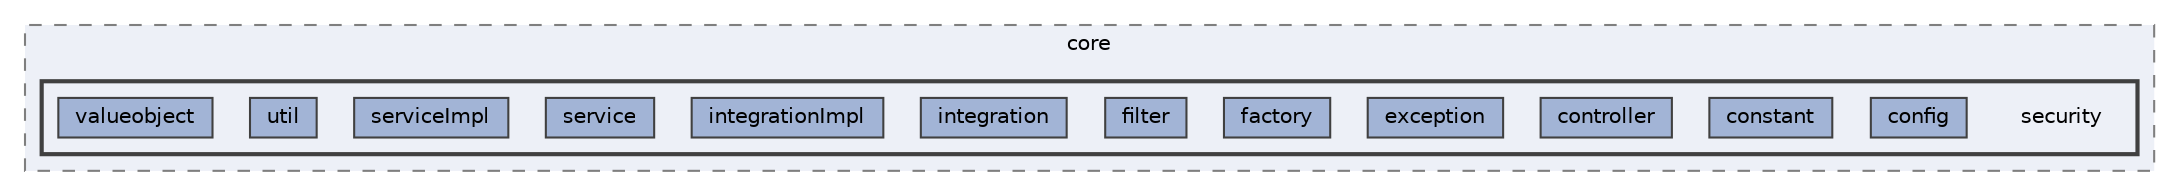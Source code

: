 digraph "repository/core/src/main/java/com/sterlite/cal/core/security"
{
 // LATEX_PDF_SIZE
  bgcolor="transparent";
  edge [fontname=Helvetica,fontsize=10,labelfontname=Helvetica,labelfontsize=10];
  node [fontname=Helvetica,fontsize=10,shape=box,height=0.2,width=0.4];
  compound=true
  subgraph clusterdir_19a50f283f24be7becf142e5daea9b99 {
    graph [ bgcolor="#edf0f7", pencolor="grey50", label="core", fontname=Helvetica,fontsize=10 style="filled,dashed", URL="dir_19a50f283f24be7becf142e5daea9b99.html",tooltip=""]
  subgraph clusterdir_3b01dbe0bbea3c1271b75badbceba1fe {
    graph [ bgcolor="#edf0f7", pencolor="grey25", label="", fontname=Helvetica,fontsize=10 style="filled,bold", URL="dir_3b01dbe0bbea3c1271b75badbceba1fe.html",tooltip=""]
    dir_3b01dbe0bbea3c1271b75badbceba1fe [shape=plaintext, label="security"];
  dir_584b7fc577f93afcd8c500dca4388f2b [label="config", fillcolor="#a2b4d6", color="grey25", style="filled", URL="dir_584b7fc577f93afcd8c500dca4388f2b.html",tooltip=""];
  dir_acc33fe1992e3076b932b90e2f545b3b [label="constant", fillcolor="#a2b4d6", color="grey25", style="filled", URL="dir_acc33fe1992e3076b932b90e2f545b3b.html",tooltip=""];
  dir_c845a1b1eba4a74f607300a550524049 [label="controller", fillcolor="#a2b4d6", color="grey25", style="filled", URL="dir_c845a1b1eba4a74f607300a550524049.html",tooltip=""];
  dir_64789917c96c2fbb7ea5002cd475650e [label="exception", fillcolor="#a2b4d6", color="grey25", style="filled", URL="dir_64789917c96c2fbb7ea5002cd475650e.html",tooltip=""];
  dir_6a32b6770896891bc8a7cd75b218c0bd [label="factory", fillcolor="#a2b4d6", color="grey25", style="filled", URL="dir_6a32b6770896891bc8a7cd75b218c0bd.html",tooltip=""];
  dir_6d0ec426ed18bb1e6042447017faaf3b [label="filter", fillcolor="#a2b4d6", color="grey25", style="filled", URL="dir_6d0ec426ed18bb1e6042447017faaf3b.html",tooltip=""];
  dir_1e16e61a56b3b37f380014042d4c17ee [label="integration", fillcolor="#a2b4d6", color="grey25", style="filled", URL="dir_1e16e61a56b3b37f380014042d4c17ee.html",tooltip=""];
  dir_7c2e7c396478fedb08cf5f781de3c26f [label="integrationImpl", fillcolor="#a2b4d6", color="grey25", style="filled", URL="dir_7c2e7c396478fedb08cf5f781de3c26f.html",tooltip=""];
  dir_7d3a28575438504c5747932be289aa10 [label="service", fillcolor="#a2b4d6", color="grey25", style="filled", URL="dir_7d3a28575438504c5747932be289aa10.html",tooltip=""];
  dir_675f3b0df31fb87fe4beebeb1e8309d1 [label="serviceImpl", fillcolor="#a2b4d6", color="grey25", style="filled", URL="dir_675f3b0df31fb87fe4beebeb1e8309d1.html",tooltip=""];
  dir_84a911f2b9dd479a1e1193fcd4756f9b [label="util", fillcolor="#a2b4d6", color="grey25", style="filled", URL="dir_84a911f2b9dd479a1e1193fcd4756f9b.html",tooltip=""];
  dir_40ba30777ef950ce78fdcedde3c9ae32 [label="valueobject", fillcolor="#a2b4d6", color="grey25", style="filled", URL="dir_40ba30777ef950ce78fdcedde3c9ae32.html",tooltip=""];
  }
  }
}
